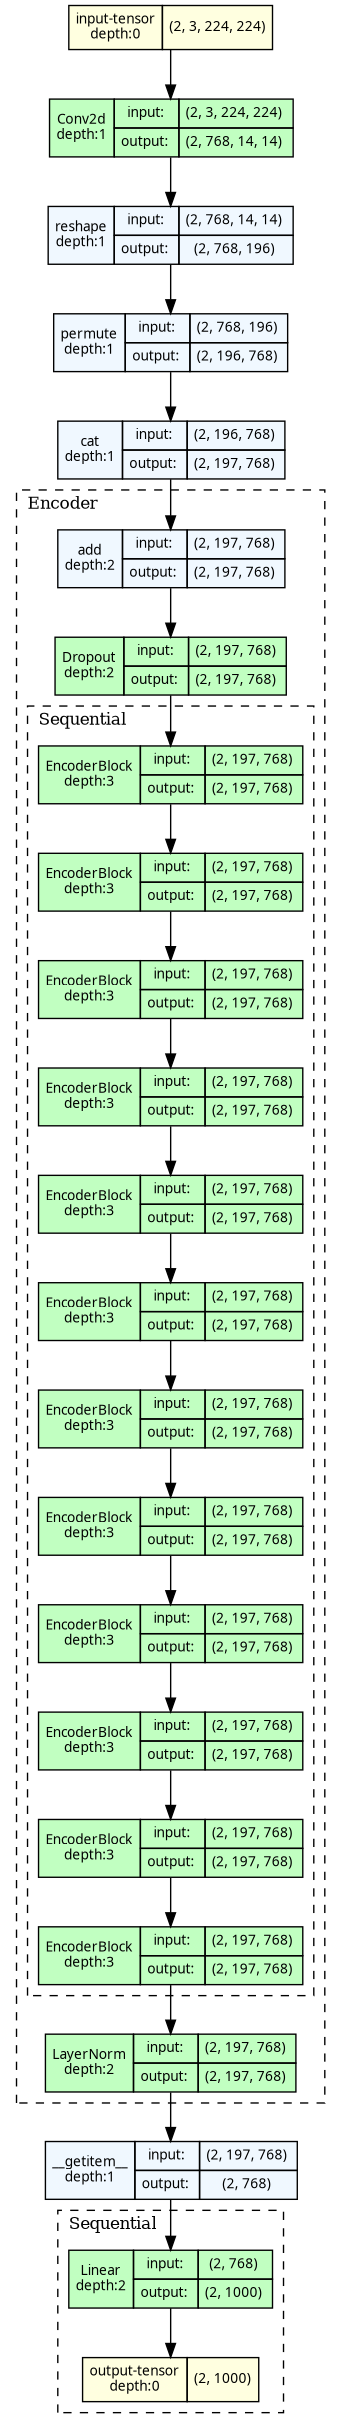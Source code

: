 strict digraph model {
	graph [ordering=in rankdir=TB size="16.2,16.2"]
	node [align=left fontname="Linux libertine" fontsize=10 height=0.2 margin=0 ranksep=0.1 shape=plaintext style=filled]
	edge [fontsize=10]
	0 [label=<
                    <TABLE BORDER="0" CELLBORDER="1"
                    CELLSPACING="0" CELLPADDING="4">
                        <TR><TD>input-tensor<BR/>depth:0</TD><TD>(2, 3, 224, 224)</TD></TR>
                    </TABLE>> fillcolor=lightyellow]
	1 [label=<
                    <TABLE BORDER="0" CELLBORDER="1"
                    CELLSPACING="0" CELLPADDING="4">
                    <TR>
                        <TD ROWSPAN="2">Conv2d<BR/>depth:1</TD>
                        <TD COLSPAN="2">input:</TD>
                        <TD COLSPAN="2">(2, 3, 224, 224) </TD>
                    </TR>
                    <TR>
                        <TD COLSPAN="2">output: </TD>
                        <TD COLSPAN="2">(2, 768, 14, 14) </TD>
                    </TR>
                    </TABLE>> fillcolor=darkseagreen1]
	2 [label=<
                    <TABLE BORDER="0" CELLBORDER="1"
                    CELLSPACING="0" CELLPADDING="4">
                    <TR>
                        <TD ROWSPAN="2">reshape<BR/>depth:1</TD>
                        <TD COLSPAN="2">input:</TD>
                        <TD COLSPAN="2">(2, 768, 14, 14) </TD>
                    </TR>
                    <TR>
                        <TD COLSPAN="2">output: </TD>
                        <TD COLSPAN="2">(2, 768, 196) </TD>
                    </TR>
                    </TABLE>> fillcolor=aliceblue]
	3 [label=<
                    <TABLE BORDER="0" CELLBORDER="1"
                    CELLSPACING="0" CELLPADDING="4">
                    <TR>
                        <TD ROWSPAN="2">permute<BR/>depth:1</TD>
                        <TD COLSPAN="2">input:</TD>
                        <TD COLSPAN="2">(2, 768, 196) </TD>
                    </TR>
                    <TR>
                        <TD COLSPAN="2">output: </TD>
                        <TD COLSPAN="2">(2, 196, 768) </TD>
                    </TR>
                    </TABLE>> fillcolor=aliceblue]
	4 [label=<
                    <TABLE BORDER="0" CELLBORDER="1"
                    CELLSPACING="0" CELLPADDING="4">
                    <TR>
                        <TD ROWSPAN="2">cat<BR/>depth:1</TD>
                        <TD COLSPAN="2">input:</TD>
                        <TD COLSPAN="2">(2, 196, 768) </TD>
                    </TR>
                    <TR>
                        <TD COLSPAN="2">output: </TD>
                        <TD COLSPAN="2">(2, 197, 768) </TD>
                    </TR>
                    </TABLE>> fillcolor=aliceblue]
	subgraph cluster_2 {
		fontsize=12 label=Encoder labeljust=l style=dashed
		5 [label=<
                    <TABLE BORDER="0" CELLBORDER="1"
                    CELLSPACING="0" CELLPADDING="4">
                    <TR>
                        <TD ROWSPAN="2">add<BR/>depth:2</TD>
                        <TD COLSPAN="2">input:</TD>
                        <TD COLSPAN="2">(2, 197, 768) </TD>
                    </TR>
                    <TR>
                        <TD COLSPAN="2">output: </TD>
                        <TD COLSPAN="2">(2, 197, 768) </TD>
                    </TR>
                    </TABLE>> fillcolor=aliceblue]
		6 [label=<
                    <TABLE BORDER="0" CELLBORDER="1"
                    CELLSPACING="0" CELLPADDING="4">
                    <TR>
                        <TD ROWSPAN="2">Dropout<BR/>depth:2</TD>
                        <TD COLSPAN="2">input:</TD>
                        <TD COLSPAN="2">(2, 197, 768) </TD>
                    </TR>
                    <TR>
                        <TD COLSPAN="2">output: </TD>
                        <TD COLSPAN="2">(2, 197, 768) </TD>
                    </TR>
                    </TABLE>> fillcolor=darkseagreen1]
		subgraph cluster_3 {
			fontsize=12 label=Sequential labeljust=l style=dashed
			7 [label=<
                    <TABLE BORDER="0" CELLBORDER="1"
                    CELLSPACING="0" CELLPADDING="4">
                    <TR>
                        <TD ROWSPAN="2">EncoderBlock<BR/>depth:3</TD>
                        <TD COLSPAN="2">input:</TD>
                        <TD COLSPAN="2">(2, 197, 768) </TD>
                    </TR>
                    <TR>
                        <TD COLSPAN="2">output: </TD>
                        <TD COLSPAN="2">(2, 197, 768) </TD>
                    </TR>
                    </TABLE>> fillcolor=darkseagreen1]
			8 [label=<
                    <TABLE BORDER="0" CELLBORDER="1"
                    CELLSPACING="0" CELLPADDING="4">
                    <TR>
                        <TD ROWSPAN="2">EncoderBlock<BR/>depth:3</TD>
                        <TD COLSPAN="2">input:</TD>
                        <TD COLSPAN="2">(2, 197, 768) </TD>
                    </TR>
                    <TR>
                        <TD COLSPAN="2">output: </TD>
                        <TD COLSPAN="2">(2, 197, 768) </TD>
                    </TR>
                    </TABLE>> fillcolor=darkseagreen1]
			9 [label=<
                    <TABLE BORDER="0" CELLBORDER="1"
                    CELLSPACING="0" CELLPADDING="4">
                    <TR>
                        <TD ROWSPAN="2">EncoderBlock<BR/>depth:3</TD>
                        <TD COLSPAN="2">input:</TD>
                        <TD COLSPAN="2">(2, 197, 768) </TD>
                    </TR>
                    <TR>
                        <TD COLSPAN="2">output: </TD>
                        <TD COLSPAN="2">(2, 197, 768) </TD>
                    </TR>
                    </TABLE>> fillcolor=darkseagreen1]
			10 [label=<
                    <TABLE BORDER="0" CELLBORDER="1"
                    CELLSPACING="0" CELLPADDING="4">
                    <TR>
                        <TD ROWSPAN="2">EncoderBlock<BR/>depth:3</TD>
                        <TD COLSPAN="2">input:</TD>
                        <TD COLSPAN="2">(2, 197, 768) </TD>
                    </TR>
                    <TR>
                        <TD COLSPAN="2">output: </TD>
                        <TD COLSPAN="2">(2, 197, 768) </TD>
                    </TR>
                    </TABLE>> fillcolor=darkseagreen1]
			11 [label=<
                    <TABLE BORDER="0" CELLBORDER="1"
                    CELLSPACING="0" CELLPADDING="4">
                    <TR>
                        <TD ROWSPAN="2">EncoderBlock<BR/>depth:3</TD>
                        <TD COLSPAN="2">input:</TD>
                        <TD COLSPAN="2">(2, 197, 768) </TD>
                    </TR>
                    <TR>
                        <TD COLSPAN="2">output: </TD>
                        <TD COLSPAN="2">(2, 197, 768) </TD>
                    </TR>
                    </TABLE>> fillcolor=darkseagreen1]
			12 [label=<
                    <TABLE BORDER="0" CELLBORDER="1"
                    CELLSPACING="0" CELLPADDING="4">
                    <TR>
                        <TD ROWSPAN="2">EncoderBlock<BR/>depth:3</TD>
                        <TD COLSPAN="2">input:</TD>
                        <TD COLSPAN="2">(2, 197, 768) </TD>
                    </TR>
                    <TR>
                        <TD COLSPAN="2">output: </TD>
                        <TD COLSPAN="2">(2, 197, 768) </TD>
                    </TR>
                    </TABLE>> fillcolor=darkseagreen1]
			13 [label=<
                    <TABLE BORDER="0" CELLBORDER="1"
                    CELLSPACING="0" CELLPADDING="4">
                    <TR>
                        <TD ROWSPAN="2">EncoderBlock<BR/>depth:3</TD>
                        <TD COLSPAN="2">input:</TD>
                        <TD COLSPAN="2">(2, 197, 768) </TD>
                    </TR>
                    <TR>
                        <TD COLSPAN="2">output: </TD>
                        <TD COLSPAN="2">(2, 197, 768) </TD>
                    </TR>
                    </TABLE>> fillcolor=darkseagreen1]
			14 [label=<
                    <TABLE BORDER="0" CELLBORDER="1"
                    CELLSPACING="0" CELLPADDING="4">
                    <TR>
                        <TD ROWSPAN="2">EncoderBlock<BR/>depth:3</TD>
                        <TD COLSPAN="2">input:</TD>
                        <TD COLSPAN="2">(2, 197, 768) </TD>
                    </TR>
                    <TR>
                        <TD COLSPAN="2">output: </TD>
                        <TD COLSPAN="2">(2, 197, 768) </TD>
                    </TR>
                    </TABLE>> fillcolor=darkseagreen1]
			15 [label=<
                    <TABLE BORDER="0" CELLBORDER="1"
                    CELLSPACING="0" CELLPADDING="4">
                    <TR>
                        <TD ROWSPAN="2">EncoderBlock<BR/>depth:3</TD>
                        <TD COLSPAN="2">input:</TD>
                        <TD COLSPAN="2">(2, 197, 768) </TD>
                    </TR>
                    <TR>
                        <TD COLSPAN="2">output: </TD>
                        <TD COLSPAN="2">(2, 197, 768) </TD>
                    </TR>
                    </TABLE>> fillcolor=darkseagreen1]
			16 [label=<
                    <TABLE BORDER="0" CELLBORDER="1"
                    CELLSPACING="0" CELLPADDING="4">
                    <TR>
                        <TD ROWSPAN="2">EncoderBlock<BR/>depth:3</TD>
                        <TD COLSPAN="2">input:</TD>
                        <TD COLSPAN="2">(2, 197, 768) </TD>
                    </TR>
                    <TR>
                        <TD COLSPAN="2">output: </TD>
                        <TD COLSPAN="2">(2, 197, 768) </TD>
                    </TR>
                    </TABLE>> fillcolor=darkseagreen1]
			17 [label=<
                    <TABLE BORDER="0" CELLBORDER="1"
                    CELLSPACING="0" CELLPADDING="4">
                    <TR>
                        <TD ROWSPAN="2">EncoderBlock<BR/>depth:3</TD>
                        <TD COLSPAN="2">input:</TD>
                        <TD COLSPAN="2">(2, 197, 768) </TD>
                    </TR>
                    <TR>
                        <TD COLSPAN="2">output: </TD>
                        <TD COLSPAN="2">(2, 197, 768) </TD>
                    </TR>
                    </TABLE>> fillcolor=darkseagreen1]
			18 [label=<
                    <TABLE BORDER="0" CELLBORDER="1"
                    CELLSPACING="0" CELLPADDING="4">
                    <TR>
                        <TD ROWSPAN="2">EncoderBlock<BR/>depth:3</TD>
                        <TD COLSPAN="2">input:</TD>
                        <TD COLSPAN="2">(2, 197, 768) </TD>
                    </TR>
                    <TR>
                        <TD COLSPAN="2">output: </TD>
                        <TD COLSPAN="2">(2, 197, 768) </TD>
                    </TR>
                    </TABLE>> fillcolor=darkseagreen1]
		}
		19 [label=<
                    <TABLE BORDER="0" CELLBORDER="1"
                    CELLSPACING="0" CELLPADDING="4">
                    <TR>
                        <TD ROWSPAN="2">LayerNorm<BR/>depth:2</TD>
                        <TD COLSPAN="2">input:</TD>
                        <TD COLSPAN="2">(2, 197, 768) </TD>
                    </TR>
                    <TR>
                        <TD COLSPAN="2">output: </TD>
                        <TD COLSPAN="2">(2, 197, 768) </TD>
                    </TR>
                    </TABLE>> fillcolor=darkseagreen1]
	}
	20 [label=<
                    <TABLE BORDER="0" CELLBORDER="1"
                    CELLSPACING="0" CELLPADDING="4">
                    <TR>
                        <TD ROWSPAN="2">__getitem__<BR/>depth:1</TD>
                        <TD COLSPAN="2">input:</TD>
                        <TD COLSPAN="2">(2, 197, 768) </TD>
                    </TR>
                    <TR>
                        <TD COLSPAN="2">output: </TD>
                        <TD COLSPAN="2">(2, 768) </TD>
                    </TR>
                    </TABLE>> fillcolor=aliceblue]
	subgraph cluster_4 {
		fontsize=12 label=Sequential labeljust=l style=dashed
		21 [label=<
                    <TABLE BORDER="0" CELLBORDER="1"
                    CELLSPACING="0" CELLPADDING="4">
                    <TR>
                        <TD ROWSPAN="2">Linear<BR/>depth:2</TD>
                        <TD COLSPAN="2">input:</TD>
                        <TD COLSPAN="2">(2, 768) </TD>
                    </TR>
                    <TR>
                        <TD COLSPAN="2">output: </TD>
                        <TD COLSPAN="2">(2, 1000) </TD>
                    </TR>
                    </TABLE>> fillcolor=darkseagreen1]
		22 [label=<
                    <TABLE BORDER="0" CELLBORDER="1"
                    CELLSPACING="0" CELLPADDING="4">
                        <TR><TD>output-tensor<BR/>depth:0</TD><TD>(2, 1000)</TD></TR>
                    </TABLE>> fillcolor=lightyellow]
	}
	0 -> 1
	1 -> 2
	2 -> 3
	3 -> 4
	4 -> 5
	5 -> 6
	6 -> 7
	7 -> 8
	8 -> 9
	9 -> 10
	10 -> 11
	11 -> 12
	12 -> 13
	13 -> 14
	14 -> 15
	15 -> 16
	16 -> 17
	17 -> 18
	18 -> 19
	19 -> 20
	20 -> 21
	21 -> 22
}
